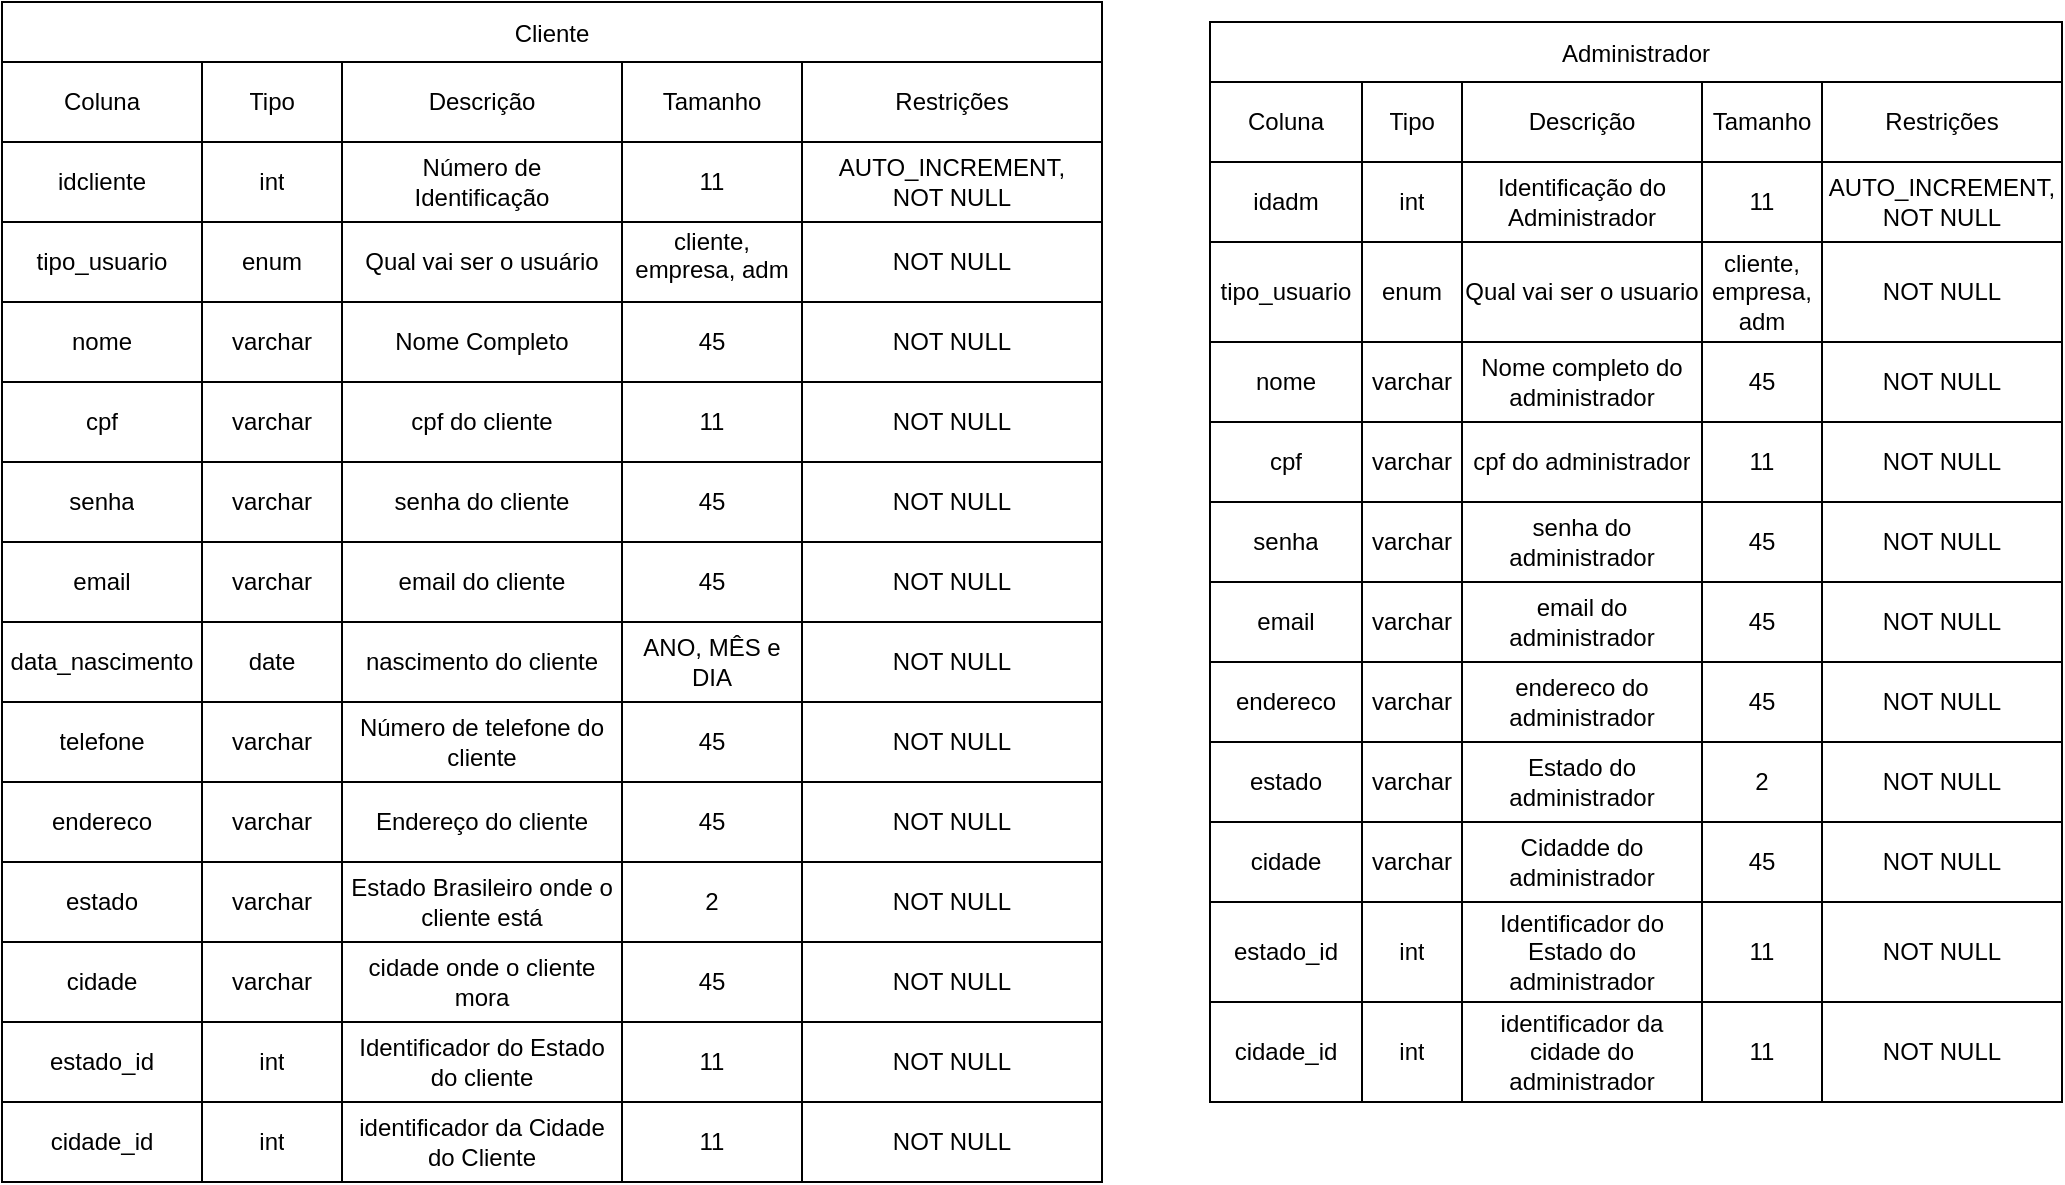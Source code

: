 <mxfile version="24.5.4" type="github">
  <diagram name="Página-1" id="OQtxMgYxqY7NBD9FXqkI">
    <mxGraphModel dx="908" dy="376" grid="1" gridSize="10" guides="1" tooltips="1" connect="1" arrows="1" fold="1" page="1" pageScale="1" pageWidth="827" pageHeight="1169" math="0" shadow="0">
      <root>
        <mxCell id="0" />
        <mxCell id="1" parent="0" />
        <mxCell id="UnLNGMP-zzdG1a276KO2-247" value="Cliente" style="shape=table;startSize=30;container=1;collapsible=0;childLayout=tableLayout;" parent="1" vertex="1">
          <mxGeometry x="220" y="110" width="550" height="590" as="geometry" />
        </mxCell>
        <mxCell id="UnLNGMP-zzdG1a276KO2-248" value="" style="shape=tableRow;horizontal=0;startSize=0;swimlaneHead=0;swimlaneBody=0;strokeColor=inherit;top=0;left=0;bottom=0;right=0;collapsible=0;dropTarget=0;fillColor=none;points=[[0,0.5],[1,0.5]];portConstraint=eastwest;" parent="UnLNGMP-zzdG1a276KO2-247" vertex="1">
          <mxGeometry y="30" width="550" height="40" as="geometry" />
        </mxCell>
        <mxCell id="UnLNGMP-zzdG1a276KO2-249" value="Coluna" style="shape=partialRectangle;html=1;whiteSpace=wrap;connectable=0;strokeColor=inherit;overflow=hidden;fillColor=none;top=0;left=0;bottom=0;right=0;pointerEvents=1;" parent="UnLNGMP-zzdG1a276KO2-248" vertex="1">
          <mxGeometry width="100" height="40" as="geometry">
            <mxRectangle width="100" height="40" as="alternateBounds" />
          </mxGeometry>
        </mxCell>
        <mxCell id="UnLNGMP-zzdG1a276KO2-250" value="Tipo" style="shape=partialRectangle;html=1;whiteSpace=wrap;connectable=0;strokeColor=inherit;overflow=hidden;fillColor=none;top=0;left=0;bottom=0;right=0;pointerEvents=1;" parent="UnLNGMP-zzdG1a276KO2-248" vertex="1">
          <mxGeometry x="100" width="70" height="40" as="geometry">
            <mxRectangle width="70" height="40" as="alternateBounds" />
          </mxGeometry>
        </mxCell>
        <mxCell id="UnLNGMP-zzdG1a276KO2-251" value="Descrição" style="shape=partialRectangle;html=1;whiteSpace=wrap;connectable=0;strokeColor=inherit;overflow=hidden;fillColor=none;top=0;left=0;bottom=0;right=0;pointerEvents=1;" parent="UnLNGMP-zzdG1a276KO2-248" vertex="1">
          <mxGeometry x="170" width="140" height="40" as="geometry">
            <mxRectangle width="140" height="40" as="alternateBounds" />
          </mxGeometry>
        </mxCell>
        <mxCell id="UnLNGMP-zzdG1a276KO2-252" value="Tamanho" style="shape=partialRectangle;html=1;whiteSpace=wrap;connectable=0;strokeColor=inherit;overflow=hidden;fillColor=none;top=0;left=0;bottom=0;right=0;pointerEvents=1;" parent="UnLNGMP-zzdG1a276KO2-248" vertex="1">
          <mxGeometry x="310" width="90" height="40" as="geometry">
            <mxRectangle width="90" height="40" as="alternateBounds" />
          </mxGeometry>
        </mxCell>
        <mxCell id="UnLNGMP-zzdG1a276KO2-253" value="Restrições" style="shape=partialRectangle;html=1;whiteSpace=wrap;connectable=0;strokeColor=inherit;overflow=hidden;fillColor=none;top=0;left=0;bottom=0;right=0;pointerEvents=1;" parent="UnLNGMP-zzdG1a276KO2-248" vertex="1">
          <mxGeometry x="400" width="150" height="40" as="geometry">
            <mxRectangle width="150" height="40" as="alternateBounds" />
          </mxGeometry>
        </mxCell>
        <mxCell id="UnLNGMP-zzdG1a276KO2-254" value="" style="shape=tableRow;horizontal=0;startSize=0;swimlaneHead=0;swimlaneBody=0;strokeColor=inherit;top=0;left=0;bottom=0;right=0;collapsible=0;dropTarget=0;fillColor=none;points=[[0,0.5],[1,0.5]];portConstraint=eastwest;" parent="UnLNGMP-zzdG1a276KO2-247" vertex="1">
          <mxGeometry y="70" width="550" height="40" as="geometry" />
        </mxCell>
        <mxCell id="UnLNGMP-zzdG1a276KO2-255" value="idcliente" style="shape=partialRectangle;html=1;whiteSpace=wrap;connectable=0;strokeColor=inherit;overflow=hidden;fillColor=none;top=0;left=0;bottom=0;right=0;pointerEvents=1;" parent="UnLNGMP-zzdG1a276KO2-254" vertex="1">
          <mxGeometry width="100" height="40" as="geometry">
            <mxRectangle width="100" height="40" as="alternateBounds" />
          </mxGeometry>
        </mxCell>
        <mxCell id="UnLNGMP-zzdG1a276KO2-256" value="int" style="shape=partialRectangle;html=1;whiteSpace=wrap;connectable=0;strokeColor=inherit;overflow=hidden;fillColor=none;top=0;left=0;bottom=0;right=0;pointerEvents=1;" parent="UnLNGMP-zzdG1a276KO2-254" vertex="1">
          <mxGeometry x="100" width="70" height="40" as="geometry">
            <mxRectangle width="70" height="40" as="alternateBounds" />
          </mxGeometry>
        </mxCell>
        <mxCell id="UnLNGMP-zzdG1a276KO2-257" value="Número de &lt;br&gt;Identificação" style="shape=partialRectangle;html=1;whiteSpace=wrap;connectable=0;strokeColor=inherit;overflow=hidden;fillColor=none;top=0;left=0;bottom=0;right=0;pointerEvents=1;" parent="UnLNGMP-zzdG1a276KO2-254" vertex="1">
          <mxGeometry x="170" width="140" height="40" as="geometry">
            <mxRectangle width="140" height="40" as="alternateBounds" />
          </mxGeometry>
        </mxCell>
        <mxCell id="UnLNGMP-zzdG1a276KO2-258" value="11" style="shape=partialRectangle;html=1;whiteSpace=wrap;connectable=0;strokeColor=inherit;overflow=hidden;fillColor=none;top=0;left=0;bottom=0;right=0;pointerEvents=1;" parent="UnLNGMP-zzdG1a276KO2-254" vertex="1">
          <mxGeometry x="310" width="90" height="40" as="geometry">
            <mxRectangle width="90" height="40" as="alternateBounds" />
          </mxGeometry>
        </mxCell>
        <mxCell id="UnLNGMP-zzdG1a276KO2-259" value="AUTO_INCREMENT,&lt;div&gt;NOT NULL&lt;/div&gt;" style="shape=partialRectangle;html=1;whiteSpace=wrap;connectable=0;strokeColor=inherit;overflow=hidden;fillColor=none;top=0;left=0;bottom=0;right=0;pointerEvents=1;" parent="UnLNGMP-zzdG1a276KO2-254" vertex="1">
          <mxGeometry x="400" width="150" height="40" as="geometry">
            <mxRectangle width="150" height="40" as="alternateBounds" />
          </mxGeometry>
        </mxCell>
        <mxCell id="UnLNGMP-zzdG1a276KO2-260" value="" style="shape=tableRow;horizontal=0;startSize=0;swimlaneHead=0;swimlaneBody=0;strokeColor=inherit;top=0;left=0;bottom=0;right=0;collapsible=0;dropTarget=0;fillColor=none;points=[[0,0.5],[1,0.5]];portConstraint=eastwest;" parent="UnLNGMP-zzdG1a276KO2-247" vertex="1">
          <mxGeometry y="110" width="550" height="40" as="geometry" />
        </mxCell>
        <mxCell id="UnLNGMP-zzdG1a276KO2-261" value="tipo_usuario" style="shape=partialRectangle;html=1;whiteSpace=wrap;connectable=0;strokeColor=inherit;overflow=hidden;fillColor=none;top=0;left=0;bottom=0;right=0;pointerEvents=1;" parent="UnLNGMP-zzdG1a276KO2-260" vertex="1">
          <mxGeometry width="100" height="40" as="geometry">
            <mxRectangle width="100" height="40" as="alternateBounds" />
          </mxGeometry>
        </mxCell>
        <mxCell id="UnLNGMP-zzdG1a276KO2-262" value="enum" style="shape=partialRectangle;html=1;whiteSpace=wrap;connectable=0;strokeColor=inherit;overflow=hidden;fillColor=none;top=0;left=0;bottom=0;right=0;pointerEvents=1;" parent="UnLNGMP-zzdG1a276KO2-260" vertex="1">
          <mxGeometry x="100" width="70" height="40" as="geometry">
            <mxRectangle width="70" height="40" as="alternateBounds" />
          </mxGeometry>
        </mxCell>
        <mxCell id="UnLNGMP-zzdG1a276KO2-263" value="Qual vai ser o usuário" style="shape=partialRectangle;html=1;whiteSpace=wrap;connectable=0;strokeColor=inherit;overflow=hidden;fillColor=none;top=0;left=0;bottom=0;right=0;pointerEvents=1;" parent="UnLNGMP-zzdG1a276KO2-260" vertex="1">
          <mxGeometry x="170" width="140" height="40" as="geometry">
            <mxRectangle width="140" height="40" as="alternateBounds" />
          </mxGeometry>
        </mxCell>
        <mxCell id="UnLNGMP-zzdG1a276KO2-264" value="cliente, empresa, adm&lt;div&gt;&lt;br&gt;&lt;/div&gt;" style="shape=partialRectangle;html=1;whiteSpace=wrap;connectable=0;strokeColor=inherit;overflow=hidden;fillColor=none;top=0;left=0;bottom=0;right=0;pointerEvents=1;" parent="UnLNGMP-zzdG1a276KO2-260" vertex="1">
          <mxGeometry x="310" width="90" height="40" as="geometry">
            <mxRectangle width="90" height="40" as="alternateBounds" />
          </mxGeometry>
        </mxCell>
        <mxCell id="UnLNGMP-zzdG1a276KO2-265" value="NOT NULL" style="shape=partialRectangle;html=1;whiteSpace=wrap;connectable=0;strokeColor=inherit;overflow=hidden;fillColor=none;top=0;left=0;bottom=0;right=0;pointerEvents=1;" parent="UnLNGMP-zzdG1a276KO2-260" vertex="1">
          <mxGeometry x="400" width="150" height="40" as="geometry">
            <mxRectangle width="150" height="40" as="alternateBounds" />
          </mxGeometry>
        </mxCell>
        <mxCell id="UnLNGMP-zzdG1a276KO2-266" value="" style="shape=tableRow;horizontal=0;startSize=0;swimlaneHead=0;swimlaneBody=0;strokeColor=inherit;top=0;left=0;bottom=0;right=0;collapsible=0;dropTarget=0;fillColor=none;points=[[0,0.5],[1,0.5]];portConstraint=eastwest;" parent="UnLNGMP-zzdG1a276KO2-247" vertex="1">
          <mxGeometry y="150" width="550" height="40" as="geometry" />
        </mxCell>
        <mxCell id="UnLNGMP-zzdG1a276KO2-267" value="nome" style="shape=partialRectangle;html=1;whiteSpace=wrap;connectable=0;strokeColor=inherit;overflow=hidden;fillColor=none;top=0;left=0;bottom=0;right=0;pointerEvents=1;" parent="UnLNGMP-zzdG1a276KO2-266" vertex="1">
          <mxGeometry width="100" height="40" as="geometry">
            <mxRectangle width="100" height="40" as="alternateBounds" />
          </mxGeometry>
        </mxCell>
        <mxCell id="UnLNGMP-zzdG1a276KO2-268" value="varchar" style="shape=partialRectangle;html=1;whiteSpace=wrap;connectable=0;strokeColor=inherit;overflow=hidden;fillColor=none;top=0;left=0;bottom=0;right=0;pointerEvents=1;" parent="UnLNGMP-zzdG1a276KO2-266" vertex="1">
          <mxGeometry x="100" width="70" height="40" as="geometry">
            <mxRectangle width="70" height="40" as="alternateBounds" />
          </mxGeometry>
        </mxCell>
        <mxCell id="UnLNGMP-zzdG1a276KO2-269" value="Nome Completo" style="shape=partialRectangle;html=1;whiteSpace=wrap;connectable=0;strokeColor=inherit;overflow=hidden;fillColor=none;top=0;left=0;bottom=0;right=0;pointerEvents=1;" parent="UnLNGMP-zzdG1a276KO2-266" vertex="1">
          <mxGeometry x="170" width="140" height="40" as="geometry">
            <mxRectangle width="140" height="40" as="alternateBounds" />
          </mxGeometry>
        </mxCell>
        <mxCell id="UnLNGMP-zzdG1a276KO2-270" value="45" style="shape=partialRectangle;html=1;whiteSpace=wrap;connectable=0;strokeColor=inherit;overflow=hidden;fillColor=none;top=0;left=0;bottom=0;right=0;pointerEvents=1;" parent="UnLNGMP-zzdG1a276KO2-266" vertex="1">
          <mxGeometry x="310" width="90" height="40" as="geometry">
            <mxRectangle width="90" height="40" as="alternateBounds" />
          </mxGeometry>
        </mxCell>
        <mxCell id="UnLNGMP-zzdG1a276KO2-271" value="NOT NULL" style="shape=partialRectangle;html=1;whiteSpace=wrap;connectable=0;strokeColor=inherit;overflow=hidden;fillColor=none;top=0;left=0;bottom=0;right=0;pointerEvents=1;" parent="UnLNGMP-zzdG1a276KO2-266" vertex="1">
          <mxGeometry x="400" width="150" height="40" as="geometry">
            <mxRectangle width="150" height="40" as="alternateBounds" />
          </mxGeometry>
        </mxCell>
        <mxCell id="UnLNGMP-zzdG1a276KO2-272" value="" style="shape=tableRow;horizontal=0;startSize=0;swimlaneHead=0;swimlaneBody=0;strokeColor=inherit;top=0;left=0;bottom=0;right=0;collapsible=0;dropTarget=0;fillColor=none;points=[[0,0.5],[1,0.5]];portConstraint=eastwest;" parent="UnLNGMP-zzdG1a276KO2-247" vertex="1">
          <mxGeometry y="190" width="550" height="40" as="geometry" />
        </mxCell>
        <mxCell id="UnLNGMP-zzdG1a276KO2-273" value="cpf" style="shape=partialRectangle;html=1;whiteSpace=wrap;connectable=0;strokeColor=inherit;overflow=hidden;fillColor=none;top=0;left=0;bottom=0;right=0;pointerEvents=1;" parent="UnLNGMP-zzdG1a276KO2-272" vertex="1">
          <mxGeometry width="100" height="40" as="geometry">
            <mxRectangle width="100" height="40" as="alternateBounds" />
          </mxGeometry>
        </mxCell>
        <mxCell id="UnLNGMP-zzdG1a276KO2-274" value="varchar" style="shape=partialRectangle;html=1;whiteSpace=wrap;connectable=0;strokeColor=inherit;overflow=hidden;fillColor=none;top=0;left=0;bottom=0;right=0;pointerEvents=1;" parent="UnLNGMP-zzdG1a276KO2-272" vertex="1">
          <mxGeometry x="100" width="70" height="40" as="geometry">
            <mxRectangle width="70" height="40" as="alternateBounds" />
          </mxGeometry>
        </mxCell>
        <mxCell id="UnLNGMP-zzdG1a276KO2-275" value="cpf do cliente" style="shape=partialRectangle;html=1;whiteSpace=wrap;connectable=0;strokeColor=inherit;overflow=hidden;fillColor=none;top=0;left=0;bottom=0;right=0;pointerEvents=1;" parent="UnLNGMP-zzdG1a276KO2-272" vertex="1">
          <mxGeometry x="170" width="140" height="40" as="geometry">
            <mxRectangle width="140" height="40" as="alternateBounds" />
          </mxGeometry>
        </mxCell>
        <mxCell id="UnLNGMP-zzdG1a276KO2-276" value="11" style="shape=partialRectangle;html=1;whiteSpace=wrap;connectable=0;strokeColor=inherit;overflow=hidden;fillColor=none;top=0;left=0;bottom=0;right=0;pointerEvents=1;" parent="UnLNGMP-zzdG1a276KO2-272" vertex="1">
          <mxGeometry x="310" width="90" height="40" as="geometry">
            <mxRectangle width="90" height="40" as="alternateBounds" />
          </mxGeometry>
        </mxCell>
        <mxCell id="UnLNGMP-zzdG1a276KO2-277" value="NOT NULL" style="shape=partialRectangle;html=1;whiteSpace=wrap;connectable=0;strokeColor=inherit;overflow=hidden;fillColor=none;top=0;left=0;bottom=0;right=0;pointerEvents=1;" parent="UnLNGMP-zzdG1a276KO2-272" vertex="1">
          <mxGeometry x="400" width="150" height="40" as="geometry">
            <mxRectangle width="150" height="40" as="alternateBounds" />
          </mxGeometry>
        </mxCell>
        <mxCell id="UnLNGMP-zzdG1a276KO2-278" value="" style="shape=tableRow;horizontal=0;startSize=0;swimlaneHead=0;swimlaneBody=0;strokeColor=inherit;top=0;left=0;bottom=0;right=0;collapsible=0;dropTarget=0;fillColor=none;points=[[0,0.5],[1,0.5]];portConstraint=eastwest;" parent="UnLNGMP-zzdG1a276KO2-247" vertex="1">
          <mxGeometry y="230" width="550" height="40" as="geometry" />
        </mxCell>
        <mxCell id="UnLNGMP-zzdG1a276KO2-279" value="senha" style="shape=partialRectangle;html=1;whiteSpace=wrap;connectable=0;strokeColor=inherit;overflow=hidden;fillColor=none;top=0;left=0;bottom=0;right=0;pointerEvents=1;" parent="UnLNGMP-zzdG1a276KO2-278" vertex="1">
          <mxGeometry width="100" height="40" as="geometry">
            <mxRectangle width="100" height="40" as="alternateBounds" />
          </mxGeometry>
        </mxCell>
        <mxCell id="UnLNGMP-zzdG1a276KO2-280" value="varchar" style="shape=partialRectangle;html=1;whiteSpace=wrap;connectable=0;strokeColor=inherit;overflow=hidden;fillColor=none;top=0;left=0;bottom=0;right=0;pointerEvents=1;" parent="UnLNGMP-zzdG1a276KO2-278" vertex="1">
          <mxGeometry x="100" width="70" height="40" as="geometry">
            <mxRectangle width="70" height="40" as="alternateBounds" />
          </mxGeometry>
        </mxCell>
        <mxCell id="UnLNGMP-zzdG1a276KO2-281" value="senha do cliente" style="shape=partialRectangle;html=1;whiteSpace=wrap;connectable=0;strokeColor=inherit;overflow=hidden;fillColor=none;top=0;left=0;bottom=0;right=0;pointerEvents=1;" parent="UnLNGMP-zzdG1a276KO2-278" vertex="1">
          <mxGeometry x="170" width="140" height="40" as="geometry">
            <mxRectangle width="140" height="40" as="alternateBounds" />
          </mxGeometry>
        </mxCell>
        <mxCell id="UnLNGMP-zzdG1a276KO2-282" value="45" style="shape=partialRectangle;html=1;whiteSpace=wrap;connectable=0;strokeColor=inherit;overflow=hidden;fillColor=none;top=0;left=0;bottom=0;right=0;pointerEvents=1;" parent="UnLNGMP-zzdG1a276KO2-278" vertex="1">
          <mxGeometry x="310" width="90" height="40" as="geometry">
            <mxRectangle width="90" height="40" as="alternateBounds" />
          </mxGeometry>
        </mxCell>
        <mxCell id="UnLNGMP-zzdG1a276KO2-283" value="NOT NULL" style="shape=partialRectangle;html=1;whiteSpace=wrap;connectable=0;strokeColor=inherit;overflow=hidden;fillColor=none;top=0;left=0;bottom=0;right=0;pointerEvents=1;" parent="UnLNGMP-zzdG1a276KO2-278" vertex="1">
          <mxGeometry x="400" width="150" height="40" as="geometry">
            <mxRectangle width="150" height="40" as="alternateBounds" />
          </mxGeometry>
        </mxCell>
        <mxCell id="UnLNGMP-zzdG1a276KO2-284" value="" style="shape=tableRow;horizontal=0;startSize=0;swimlaneHead=0;swimlaneBody=0;strokeColor=inherit;top=0;left=0;bottom=0;right=0;collapsible=0;dropTarget=0;fillColor=none;points=[[0,0.5],[1,0.5]];portConstraint=eastwest;" parent="UnLNGMP-zzdG1a276KO2-247" vertex="1">
          <mxGeometry y="270" width="550" height="40" as="geometry" />
        </mxCell>
        <mxCell id="UnLNGMP-zzdG1a276KO2-285" value="email" style="shape=partialRectangle;html=1;whiteSpace=wrap;connectable=0;strokeColor=inherit;overflow=hidden;fillColor=none;top=0;left=0;bottom=0;right=0;pointerEvents=1;" parent="UnLNGMP-zzdG1a276KO2-284" vertex="1">
          <mxGeometry width="100" height="40" as="geometry">
            <mxRectangle width="100" height="40" as="alternateBounds" />
          </mxGeometry>
        </mxCell>
        <mxCell id="UnLNGMP-zzdG1a276KO2-286" value="varchar" style="shape=partialRectangle;html=1;whiteSpace=wrap;connectable=0;strokeColor=inherit;overflow=hidden;fillColor=none;top=0;left=0;bottom=0;right=0;pointerEvents=1;" parent="UnLNGMP-zzdG1a276KO2-284" vertex="1">
          <mxGeometry x="100" width="70" height="40" as="geometry">
            <mxRectangle width="70" height="40" as="alternateBounds" />
          </mxGeometry>
        </mxCell>
        <mxCell id="UnLNGMP-zzdG1a276KO2-287" value="email do cliente" style="shape=partialRectangle;html=1;whiteSpace=wrap;connectable=0;strokeColor=inherit;overflow=hidden;fillColor=none;top=0;left=0;bottom=0;right=0;pointerEvents=1;" parent="UnLNGMP-zzdG1a276KO2-284" vertex="1">
          <mxGeometry x="170" width="140" height="40" as="geometry">
            <mxRectangle width="140" height="40" as="alternateBounds" />
          </mxGeometry>
        </mxCell>
        <mxCell id="UnLNGMP-zzdG1a276KO2-288" value="45" style="shape=partialRectangle;html=1;whiteSpace=wrap;connectable=0;strokeColor=inherit;overflow=hidden;fillColor=none;top=0;left=0;bottom=0;right=0;pointerEvents=1;" parent="UnLNGMP-zzdG1a276KO2-284" vertex="1">
          <mxGeometry x="310" width="90" height="40" as="geometry">
            <mxRectangle width="90" height="40" as="alternateBounds" />
          </mxGeometry>
        </mxCell>
        <mxCell id="UnLNGMP-zzdG1a276KO2-289" value="NOT NULL" style="shape=partialRectangle;html=1;whiteSpace=wrap;connectable=0;strokeColor=inherit;overflow=hidden;fillColor=none;top=0;left=0;bottom=0;right=0;pointerEvents=1;" parent="UnLNGMP-zzdG1a276KO2-284" vertex="1">
          <mxGeometry x="400" width="150" height="40" as="geometry">
            <mxRectangle width="150" height="40" as="alternateBounds" />
          </mxGeometry>
        </mxCell>
        <mxCell id="UnLNGMP-zzdG1a276KO2-290" value="" style="shape=tableRow;horizontal=0;startSize=0;swimlaneHead=0;swimlaneBody=0;strokeColor=inherit;top=0;left=0;bottom=0;right=0;collapsible=0;dropTarget=0;fillColor=none;points=[[0,0.5],[1,0.5]];portConstraint=eastwest;" parent="UnLNGMP-zzdG1a276KO2-247" vertex="1">
          <mxGeometry y="310" width="550" height="40" as="geometry" />
        </mxCell>
        <mxCell id="UnLNGMP-zzdG1a276KO2-291" value="data_nascimento" style="shape=partialRectangle;html=1;whiteSpace=wrap;connectable=0;strokeColor=inherit;overflow=hidden;fillColor=none;top=0;left=0;bottom=0;right=0;pointerEvents=1;" parent="UnLNGMP-zzdG1a276KO2-290" vertex="1">
          <mxGeometry width="100" height="40" as="geometry">
            <mxRectangle width="100" height="40" as="alternateBounds" />
          </mxGeometry>
        </mxCell>
        <mxCell id="UnLNGMP-zzdG1a276KO2-292" value="date" style="shape=partialRectangle;html=1;whiteSpace=wrap;connectable=0;strokeColor=inherit;overflow=hidden;fillColor=none;top=0;left=0;bottom=0;right=0;pointerEvents=1;" parent="UnLNGMP-zzdG1a276KO2-290" vertex="1">
          <mxGeometry x="100" width="70" height="40" as="geometry">
            <mxRectangle width="70" height="40" as="alternateBounds" />
          </mxGeometry>
        </mxCell>
        <mxCell id="UnLNGMP-zzdG1a276KO2-293" value="nascimento do cliente" style="shape=partialRectangle;html=1;whiteSpace=wrap;connectable=0;strokeColor=inherit;overflow=hidden;fillColor=none;top=0;left=0;bottom=0;right=0;pointerEvents=1;" parent="UnLNGMP-zzdG1a276KO2-290" vertex="1">
          <mxGeometry x="170" width="140" height="40" as="geometry">
            <mxRectangle width="140" height="40" as="alternateBounds" />
          </mxGeometry>
        </mxCell>
        <mxCell id="UnLNGMP-zzdG1a276KO2-294" value="ANO, MÊS e DIA" style="shape=partialRectangle;html=1;whiteSpace=wrap;connectable=0;strokeColor=inherit;overflow=hidden;fillColor=none;top=0;left=0;bottom=0;right=0;pointerEvents=1;" parent="UnLNGMP-zzdG1a276KO2-290" vertex="1">
          <mxGeometry x="310" width="90" height="40" as="geometry">
            <mxRectangle width="90" height="40" as="alternateBounds" />
          </mxGeometry>
        </mxCell>
        <mxCell id="UnLNGMP-zzdG1a276KO2-295" value="NOT NULL" style="shape=partialRectangle;html=1;whiteSpace=wrap;connectable=0;strokeColor=inherit;overflow=hidden;fillColor=none;top=0;left=0;bottom=0;right=0;pointerEvents=1;" parent="UnLNGMP-zzdG1a276KO2-290" vertex="1">
          <mxGeometry x="400" width="150" height="40" as="geometry">
            <mxRectangle width="150" height="40" as="alternateBounds" />
          </mxGeometry>
        </mxCell>
        <mxCell id="UnLNGMP-zzdG1a276KO2-296" value="" style="shape=tableRow;horizontal=0;startSize=0;swimlaneHead=0;swimlaneBody=0;strokeColor=inherit;top=0;left=0;bottom=0;right=0;collapsible=0;dropTarget=0;fillColor=none;points=[[0,0.5],[1,0.5]];portConstraint=eastwest;" parent="UnLNGMP-zzdG1a276KO2-247" vertex="1">
          <mxGeometry y="350" width="550" height="40" as="geometry" />
        </mxCell>
        <mxCell id="UnLNGMP-zzdG1a276KO2-297" value="telefone" style="shape=partialRectangle;html=1;whiteSpace=wrap;connectable=0;strokeColor=inherit;overflow=hidden;fillColor=none;top=0;left=0;bottom=0;right=0;pointerEvents=1;" parent="UnLNGMP-zzdG1a276KO2-296" vertex="1">
          <mxGeometry width="100" height="40" as="geometry">
            <mxRectangle width="100" height="40" as="alternateBounds" />
          </mxGeometry>
        </mxCell>
        <mxCell id="UnLNGMP-zzdG1a276KO2-298" value="varchar" style="shape=partialRectangle;html=1;whiteSpace=wrap;connectable=0;strokeColor=inherit;overflow=hidden;fillColor=none;top=0;left=0;bottom=0;right=0;pointerEvents=1;" parent="UnLNGMP-zzdG1a276KO2-296" vertex="1">
          <mxGeometry x="100" width="70" height="40" as="geometry">
            <mxRectangle width="70" height="40" as="alternateBounds" />
          </mxGeometry>
        </mxCell>
        <mxCell id="UnLNGMP-zzdG1a276KO2-299" value="Número de telefone do cliente" style="shape=partialRectangle;html=1;whiteSpace=wrap;connectable=0;strokeColor=inherit;overflow=hidden;fillColor=none;top=0;left=0;bottom=0;right=0;pointerEvents=1;" parent="UnLNGMP-zzdG1a276KO2-296" vertex="1">
          <mxGeometry x="170" width="140" height="40" as="geometry">
            <mxRectangle width="140" height="40" as="alternateBounds" />
          </mxGeometry>
        </mxCell>
        <mxCell id="UnLNGMP-zzdG1a276KO2-300" value="45" style="shape=partialRectangle;html=1;whiteSpace=wrap;connectable=0;strokeColor=inherit;overflow=hidden;fillColor=none;top=0;left=0;bottom=0;right=0;pointerEvents=1;" parent="UnLNGMP-zzdG1a276KO2-296" vertex="1">
          <mxGeometry x="310" width="90" height="40" as="geometry">
            <mxRectangle width="90" height="40" as="alternateBounds" />
          </mxGeometry>
        </mxCell>
        <mxCell id="UnLNGMP-zzdG1a276KO2-301" value="NOT NULL" style="shape=partialRectangle;html=1;whiteSpace=wrap;connectable=0;strokeColor=inherit;overflow=hidden;fillColor=none;top=0;left=0;bottom=0;right=0;pointerEvents=1;" parent="UnLNGMP-zzdG1a276KO2-296" vertex="1">
          <mxGeometry x="400" width="150" height="40" as="geometry">
            <mxRectangle width="150" height="40" as="alternateBounds" />
          </mxGeometry>
        </mxCell>
        <mxCell id="UnLNGMP-zzdG1a276KO2-302" value="" style="shape=tableRow;horizontal=0;startSize=0;swimlaneHead=0;swimlaneBody=0;strokeColor=inherit;top=0;left=0;bottom=0;right=0;collapsible=0;dropTarget=0;fillColor=none;points=[[0,0.5],[1,0.5]];portConstraint=eastwest;" parent="UnLNGMP-zzdG1a276KO2-247" vertex="1">
          <mxGeometry y="390" width="550" height="40" as="geometry" />
        </mxCell>
        <mxCell id="UnLNGMP-zzdG1a276KO2-303" value="endereco" style="shape=partialRectangle;html=1;whiteSpace=wrap;connectable=0;strokeColor=inherit;overflow=hidden;fillColor=none;top=0;left=0;bottom=0;right=0;pointerEvents=1;" parent="UnLNGMP-zzdG1a276KO2-302" vertex="1">
          <mxGeometry width="100" height="40" as="geometry">
            <mxRectangle width="100" height="40" as="alternateBounds" />
          </mxGeometry>
        </mxCell>
        <mxCell id="UnLNGMP-zzdG1a276KO2-304" value="varchar" style="shape=partialRectangle;html=1;whiteSpace=wrap;connectable=0;strokeColor=inherit;overflow=hidden;fillColor=none;top=0;left=0;bottom=0;right=0;pointerEvents=1;" parent="UnLNGMP-zzdG1a276KO2-302" vertex="1">
          <mxGeometry x="100" width="70" height="40" as="geometry">
            <mxRectangle width="70" height="40" as="alternateBounds" />
          </mxGeometry>
        </mxCell>
        <mxCell id="UnLNGMP-zzdG1a276KO2-305" value="Endereço do cliente" style="shape=partialRectangle;html=1;whiteSpace=wrap;connectable=0;strokeColor=inherit;overflow=hidden;fillColor=none;top=0;left=0;bottom=0;right=0;pointerEvents=1;" parent="UnLNGMP-zzdG1a276KO2-302" vertex="1">
          <mxGeometry x="170" width="140" height="40" as="geometry">
            <mxRectangle width="140" height="40" as="alternateBounds" />
          </mxGeometry>
        </mxCell>
        <mxCell id="UnLNGMP-zzdG1a276KO2-306" value="45" style="shape=partialRectangle;html=1;whiteSpace=wrap;connectable=0;strokeColor=inherit;overflow=hidden;fillColor=none;top=0;left=0;bottom=0;right=0;pointerEvents=1;" parent="UnLNGMP-zzdG1a276KO2-302" vertex="1">
          <mxGeometry x="310" width="90" height="40" as="geometry">
            <mxRectangle width="90" height="40" as="alternateBounds" />
          </mxGeometry>
        </mxCell>
        <mxCell id="UnLNGMP-zzdG1a276KO2-307" value="NOT NULL" style="shape=partialRectangle;html=1;whiteSpace=wrap;connectable=0;strokeColor=inherit;overflow=hidden;fillColor=none;top=0;left=0;bottom=0;right=0;pointerEvents=1;" parent="UnLNGMP-zzdG1a276KO2-302" vertex="1">
          <mxGeometry x="400" width="150" height="40" as="geometry">
            <mxRectangle width="150" height="40" as="alternateBounds" />
          </mxGeometry>
        </mxCell>
        <mxCell id="UnLNGMP-zzdG1a276KO2-308" value="" style="shape=tableRow;horizontal=0;startSize=0;swimlaneHead=0;swimlaneBody=0;strokeColor=inherit;top=0;left=0;bottom=0;right=0;collapsible=0;dropTarget=0;fillColor=none;points=[[0,0.5],[1,0.5]];portConstraint=eastwest;" parent="UnLNGMP-zzdG1a276KO2-247" vertex="1">
          <mxGeometry y="430" width="550" height="40" as="geometry" />
        </mxCell>
        <mxCell id="UnLNGMP-zzdG1a276KO2-309" value="estado" style="shape=partialRectangle;html=1;whiteSpace=wrap;connectable=0;strokeColor=inherit;overflow=hidden;fillColor=none;top=0;left=0;bottom=0;right=0;pointerEvents=1;" parent="UnLNGMP-zzdG1a276KO2-308" vertex="1">
          <mxGeometry width="100" height="40" as="geometry">
            <mxRectangle width="100" height="40" as="alternateBounds" />
          </mxGeometry>
        </mxCell>
        <mxCell id="UnLNGMP-zzdG1a276KO2-310" value="varchar" style="shape=partialRectangle;html=1;whiteSpace=wrap;connectable=0;strokeColor=inherit;overflow=hidden;fillColor=none;top=0;left=0;bottom=0;right=0;pointerEvents=1;" parent="UnLNGMP-zzdG1a276KO2-308" vertex="1">
          <mxGeometry x="100" width="70" height="40" as="geometry">
            <mxRectangle width="70" height="40" as="alternateBounds" />
          </mxGeometry>
        </mxCell>
        <mxCell id="UnLNGMP-zzdG1a276KO2-311" value="Estado Brasileiro onde o cliente está" style="shape=partialRectangle;html=1;whiteSpace=wrap;connectable=0;strokeColor=inherit;overflow=hidden;fillColor=none;top=0;left=0;bottom=0;right=0;pointerEvents=1;" parent="UnLNGMP-zzdG1a276KO2-308" vertex="1">
          <mxGeometry x="170" width="140" height="40" as="geometry">
            <mxRectangle width="140" height="40" as="alternateBounds" />
          </mxGeometry>
        </mxCell>
        <mxCell id="UnLNGMP-zzdG1a276KO2-312" value="2" style="shape=partialRectangle;html=1;whiteSpace=wrap;connectable=0;strokeColor=inherit;overflow=hidden;fillColor=none;top=0;left=0;bottom=0;right=0;pointerEvents=1;" parent="UnLNGMP-zzdG1a276KO2-308" vertex="1">
          <mxGeometry x="310" width="90" height="40" as="geometry">
            <mxRectangle width="90" height="40" as="alternateBounds" />
          </mxGeometry>
        </mxCell>
        <mxCell id="UnLNGMP-zzdG1a276KO2-313" value="NOT NULL" style="shape=partialRectangle;html=1;whiteSpace=wrap;connectable=0;strokeColor=inherit;overflow=hidden;fillColor=none;top=0;left=0;bottom=0;right=0;pointerEvents=1;" parent="UnLNGMP-zzdG1a276KO2-308" vertex="1">
          <mxGeometry x="400" width="150" height="40" as="geometry">
            <mxRectangle width="150" height="40" as="alternateBounds" />
          </mxGeometry>
        </mxCell>
        <mxCell id="UnLNGMP-zzdG1a276KO2-314" value="" style="shape=tableRow;horizontal=0;startSize=0;swimlaneHead=0;swimlaneBody=0;strokeColor=inherit;top=0;left=0;bottom=0;right=0;collapsible=0;dropTarget=0;fillColor=none;points=[[0,0.5],[1,0.5]];portConstraint=eastwest;" parent="UnLNGMP-zzdG1a276KO2-247" vertex="1">
          <mxGeometry y="470" width="550" height="40" as="geometry" />
        </mxCell>
        <mxCell id="UnLNGMP-zzdG1a276KO2-315" value="cidade" style="shape=partialRectangle;html=1;whiteSpace=wrap;connectable=0;strokeColor=inherit;overflow=hidden;fillColor=none;top=0;left=0;bottom=0;right=0;pointerEvents=1;" parent="UnLNGMP-zzdG1a276KO2-314" vertex="1">
          <mxGeometry width="100" height="40" as="geometry">
            <mxRectangle width="100" height="40" as="alternateBounds" />
          </mxGeometry>
        </mxCell>
        <mxCell id="UnLNGMP-zzdG1a276KO2-316" value="varchar" style="shape=partialRectangle;html=1;whiteSpace=wrap;connectable=0;strokeColor=inherit;overflow=hidden;fillColor=none;top=0;left=0;bottom=0;right=0;pointerEvents=1;" parent="UnLNGMP-zzdG1a276KO2-314" vertex="1">
          <mxGeometry x="100" width="70" height="40" as="geometry">
            <mxRectangle width="70" height="40" as="alternateBounds" />
          </mxGeometry>
        </mxCell>
        <mxCell id="UnLNGMP-zzdG1a276KO2-317" value="cidade onde o cliente mora" style="shape=partialRectangle;html=1;whiteSpace=wrap;connectable=0;strokeColor=inherit;overflow=hidden;fillColor=none;top=0;left=0;bottom=0;right=0;pointerEvents=1;" parent="UnLNGMP-zzdG1a276KO2-314" vertex="1">
          <mxGeometry x="170" width="140" height="40" as="geometry">
            <mxRectangle width="140" height="40" as="alternateBounds" />
          </mxGeometry>
        </mxCell>
        <mxCell id="UnLNGMP-zzdG1a276KO2-318" value="45" style="shape=partialRectangle;html=1;whiteSpace=wrap;connectable=0;strokeColor=inherit;overflow=hidden;fillColor=none;top=0;left=0;bottom=0;right=0;pointerEvents=1;" parent="UnLNGMP-zzdG1a276KO2-314" vertex="1">
          <mxGeometry x="310" width="90" height="40" as="geometry">
            <mxRectangle width="90" height="40" as="alternateBounds" />
          </mxGeometry>
        </mxCell>
        <mxCell id="UnLNGMP-zzdG1a276KO2-319" value="NOT NULL" style="shape=partialRectangle;html=1;whiteSpace=wrap;connectable=0;strokeColor=inherit;overflow=hidden;fillColor=none;top=0;left=0;bottom=0;right=0;pointerEvents=1;" parent="UnLNGMP-zzdG1a276KO2-314" vertex="1">
          <mxGeometry x="400" width="150" height="40" as="geometry">
            <mxRectangle width="150" height="40" as="alternateBounds" />
          </mxGeometry>
        </mxCell>
        <mxCell id="UnLNGMP-zzdG1a276KO2-320" value="" style="shape=tableRow;horizontal=0;startSize=0;swimlaneHead=0;swimlaneBody=0;strokeColor=inherit;top=0;left=0;bottom=0;right=0;collapsible=0;dropTarget=0;fillColor=none;points=[[0,0.5],[1,0.5]];portConstraint=eastwest;" parent="UnLNGMP-zzdG1a276KO2-247" vertex="1">
          <mxGeometry y="510" width="550" height="40" as="geometry" />
        </mxCell>
        <mxCell id="UnLNGMP-zzdG1a276KO2-321" value="estado_id" style="shape=partialRectangle;html=1;whiteSpace=wrap;connectable=0;strokeColor=inherit;overflow=hidden;fillColor=none;top=0;left=0;bottom=0;right=0;pointerEvents=1;" parent="UnLNGMP-zzdG1a276KO2-320" vertex="1">
          <mxGeometry width="100" height="40" as="geometry">
            <mxRectangle width="100" height="40" as="alternateBounds" />
          </mxGeometry>
        </mxCell>
        <mxCell id="UnLNGMP-zzdG1a276KO2-322" value="int" style="shape=partialRectangle;html=1;whiteSpace=wrap;connectable=0;strokeColor=inherit;overflow=hidden;fillColor=none;top=0;left=0;bottom=0;right=0;pointerEvents=1;" parent="UnLNGMP-zzdG1a276KO2-320" vertex="1">
          <mxGeometry x="100" width="70" height="40" as="geometry">
            <mxRectangle width="70" height="40" as="alternateBounds" />
          </mxGeometry>
        </mxCell>
        <mxCell id="UnLNGMP-zzdG1a276KO2-323" value="Identificador do Estado do cliente" style="shape=partialRectangle;html=1;whiteSpace=wrap;connectable=0;strokeColor=inherit;overflow=hidden;fillColor=none;top=0;left=0;bottom=0;right=0;pointerEvents=1;" parent="UnLNGMP-zzdG1a276KO2-320" vertex="1">
          <mxGeometry x="170" width="140" height="40" as="geometry">
            <mxRectangle width="140" height="40" as="alternateBounds" />
          </mxGeometry>
        </mxCell>
        <mxCell id="UnLNGMP-zzdG1a276KO2-324" value="11" style="shape=partialRectangle;html=1;whiteSpace=wrap;connectable=0;strokeColor=inherit;overflow=hidden;fillColor=none;top=0;left=0;bottom=0;right=0;pointerEvents=1;" parent="UnLNGMP-zzdG1a276KO2-320" vertex="1">
          <mxGeometry x="310" width="90" height="40" as="geometry">
            <mxRectangle width="90" height="40" as="alternateBounds" />
          </mxGeometry>
        </mxCell>
        <mxCell id="UnLNGMP-zzdG1a276KO2-325" value="NOT NULL" style="shape=partialRectangle;html=1;whiteSpace=wrap;connectable=0;strokeColor=inherit;overflow=hidden;fillColor=none;top=0;left=0;bottom=0;right=0;pointerEvents=1;" parent="UnLNGMP-zzdG1a276KO2-320" vertex="1">
          <mxGeometry x="400" width="150" height="40" as="geometry">
            <mxRectangle width="150" height="40" as="alternateBounds" />
          </mxGeometry>
        </mxCell>
        <mxCell id="UnLNGMP-zzdG1a276KO2-326" value="" style="shape=tableRow;horizontal=0;startSize=0;swimlaneHead=0;swimlaneBody=0;strokeColor=inherit;top=0;left=0;bottom=0;right=0;collapsible=0;dropTarget=0;fillColor=none;points=[[0,0.5],[1,0.5]];portConstraint=eastwest;" parent="UnLNGMP-zzdG1a276KO2-247" vertex="1">
          <mxGeometry y="550" width="550" height="40" as="geometry" />
        </mxCell>
        <mxCell id="UnLNGMP-zzdG1a276KO2-327" value="cidade_id" style="shape=partialRectangle;html=1;whiteSpace=wrap;connectable=0;strokeColor=inherit;overflow=hidden;fillColor=none;top=0;left=0;bottom=0;right=0;pointerEvents=1;" parent="UnLNGMP-zzdG1a276KO2-326" vertex="1">
          <mxGeometry width="100" height="40" as="geometry">
            <mxRectangle width="100" height="40" as="alternateBounds" />
          </mxGeometry>
        </mxCell>
        <mxCell id="UnLNGMP-zzdG1a276KO2-328" value="int" style="shape=partialRectangle;html=1;whiteSpace=wrap;connectable=0;strokeColor=inherit;overflow=hidden;fillColor=none;top=0;left=0;bottom=0;right=0;pointerEvents=1;" parent="UnLNGMP-zzdG1a276KO2-326" vertex="1">
          <mxGeometry x="100" width="70" height="40" as="geometry">
            <mxRectangle width="70" height="40" as="alternateBounds" />
          </mxGeometry>
        </mxCell>
        <mxCell id="UnLNGMP-zzdG1a276KO2-329" value="identificador da Cidade do Cliente" style="shape=partialRectangle;html=1;whiteSpace=wrap;connectable=0;strokeColor=inherit;overflow=hidden;fillColor=none;top=0;left=0;bottom=0;right=0;pointerEvents=1;" parent="UnLNGMP-zzdG1a276KO2-326" vertex="1">
          <mxGeometry x="170" width="140" height="40" as="geometry">
            <mxRectangle width="140" height="40" as="alternateBounds" />
          </mxGeometry>
        </mxCell>
        <mxCell id="UnLNGMP-zzdG1a276KO2-330" value="11" style="shape=partialRectangle;html=1;whiteSpace=wrap;connectable=0;strokeColor=inherit;overflow=hidden;fillColor=none;top=0;left=0;bottom=0;right=0;pointerEvents=1;" parent="UnLNGMP-zzdG1a276KO2-326" vertex="1">
          <mxGeometry x="310" width="90" height="40" as="geometry">
            <mxRectangle width="90" height="40" as="alternateBounds" />
          </mxGeometry>
        </mxCell>
        <mxCell id="UnLNGMP-zzdG1a276KO2-331" value="NOT NULL" style="shape=partialRectangle;html=1;whiteSpace=wrap;connectable=0;strokeColor=inherit;overflow=hidden;fillColor=none;top=0;left=0;bottom=0;right=0;pointerEvents=1;" parent="UnLNGMP-zzdG1a276KO2-326" vertex="1">
          <mxGeometry x="400" width="150" height="40" as="geometry">
            <mxRectangle width="150" height="40" as="alternateBounds" />
          </mxGeometry>
        </mxCell>
        <mxCell id="853CY6gAr1EeZ3xOrQiJ-74" value="Administrador" style="shape=table;startSize=30;container=1;collapsible=0;childLayout=tableLayout;" vertex="1" parent="1">
          <mxGeometry x="824" y="120" width="426" height="540.0" as="geometry" />
        </mxCell>
        <mxCell id="853CY6gAr1EeZ3xOrQiJ-75" value="" style="shape=tableRow;horizontal=0;startSize=0;swimlaneHead=0;swimlaneBody=0;strokeColor=inherit;top=0;left=0;bottom=0;right=0;collapsible=0;dropTarget=0;fillColor=none;points=[[0,0.5],[1,0.5]];portConstraint=eastwest;" vertex="1" parent="853CY6gAr1EeZ3xOrQiJ-74">
          <mxGeometry y="30" width="426" height="40" as="geometry" />
        </mxCell>
        <mxCell id="853CY6gAr1EeZ3xOrQiJ-76" value="Coluna" style="shape=partialRectangle;html=1;whiteSpace=wrap;connectable=0;strokeColor=inherit;overflow=hidden;fillColor=none;top=0;left=0;bottom=0;right=0;pointerEvents=1;" vertex="1" parent="853CY6gAr1EeZ3xOrQiJ-75">
          <mxGeometry width="76" height="40" as="geometry">
            <mxRectangle width="76" height="40" as="alternateBounds" />
          </mxGeometry>
        </mxCell>
        <mxCell id="853CY6gAr1EeZ3xOrQiJ-77" value="Tipo" style="shape=partialRectangle;html=1;whiteSpace=wrap;connectable=0;strokeColor=inherit;overflow=hidden;fillColor=none;top=0;left=0;bottom=0;right=0;pointerEvents=1;" vertex="1" parent="853CY6gAr1EeZ3xOrQiJ-75">
          <mxGeometry x="76" width="50" height="40" as="geometry">
            <mxRectangle width="50" height="40" as="alternateBounds" />
          </mxGeometry>
        </mxCell>
        <mxCell id="853CY6gAr1EeZ3xOrQiJ-78" value="Descrição" style="shape=partialRectangle;html=1;whiteSpace=wrap;connectable=0;strokeColor=inherit;overflow=hidden;fillColor=none;top=0;left=0;bottom=0;right=0;pointerEvents=1;" vertex="1" parent="853CY6gAr1EeZ3xOrQiJ-75">
          <mxGeometry x="126" width="120" height="40" as="geometry">
            <mxRectangle width="120" height="40" as="alternateBounds" />
          </mxGeometry>
        </mxCell>
        <mxCell id="853CY6gAr1EeZ3xOrQiJ-79" value="Tamanho" style="shape=partialRectangle;html=1;whiteSpace=wrap;connectable=0;strokeColor=inherit;overflow=hidden;fillColor=none;top=0;left=0;bottom=0;right=0;pointerEvents=1;" vertex="1" parent="853CY6gAr1EeZ3xOrQiJ-75">
          <mxGeometry x="246" width="60" height="40" as="geometry">
            <mxRectangle width="60" height="40" as="alternateBounds" />
          </mxGeometry>
        </mxCell>
        <mxCell id="853CY6gAr1EeZ3xOrQiJ-80" value="Restrições" style="shape=partialRectangle;html=1;whiteSpace=wrap;connectable=0;strokeColor=inherit;overflow=hidden;fillColor=none;top=0;left=0;bottom=0;right=0;pointerEvents=1;" vertex="1" parent="853CY6gAr1EeZ3xOrQiJ-75">
          <mxGeometry x="306" width="120" height="40" as="geometry">
            <mxRectangle width="120" height="40" as="alternateBounds" />
          </mxGeometry>
        </mxCell>
        <mxCell id="853CY6gAr1EeZ3xOrQiJ-81" value="" style="shape=tableRow;horizontal=0;startSize=0;swimlaneHead=0;swimlaneBody=0;strokeColor=inherit;top=0;left=0;bottom=0;right=0;collapsible=0;dropTarget=0;fillColor=none;points=[[0,0.5],[1,0.5]];portConstraint=eastwest;" vertex="1" parent="853CY6gAr1EeZ3xOrQiJ-74">
          <mxGeometry y="70" width="426" height="40" as="geometry" />
        </mxCell>
        <mxCell id="853CY6gAr1EeZ3xOrQiJ-82" value="idadm" style="shape=partialRectangle;html=1;whiteSpace=wrap;connectable=0;strokeColor=inherit;overflow=hidden;fillColor=none;top=0;left=0;bottom=0;right=0;pointerEvents=1;" vertex="1" parent="853CY6gAr1EeZ3xOrQiJ-81">
          <mxGeometry width="76" height="40" as="geometry">
            <mxRectangle width="76" height="40" as="alternateBounds" />
          </mxGeometry>
        </mxCell>
        <mxCell id="853CY6gAr1EeZ3xOrQiJ-83" value="int" style="shape=partialRectangle;html=1;whiteSpace=wrap;connectable=0;strokeColor=inherit;overflow=hidden;fillColor=none;top=0;left=0;bottom=0;right=0;pointerEvents=1;" vertex="1" parent="853CY6gAr1EeZ3xOrQiJ-81">
          <mxGeometry x="76" width="50" height="40" as="geometry">
            <mxRectangle width="50" height="40" as="alternateBounds" />
          </mxGeometry>
        </mxCell>
        <mxCell id="853CY6gAr1EeZ3xOrQiJ-84" value="Identificação do Administrador" style="shape=partialRectangle;html=1;whiteSpace=wrap;connectable=0;strokeColor=inherit;overflow=hidden;fillColor=none;top=0;left=0;bottom=0;right=0;pointerEvents=1;" vertex="1" parent="853CY6gAr1EeZ3xOrQiJ-81">
          <mxGeometry x="126" width="120" height="40" as="geometry">
            <mxRectangle width="120" height="40" as="alternateBounds" />
          </mxGeometry>
        </mxCell>
        <mxCell id="853CY6gAr1EeZ3xOrQiJ-85" value="11" style="shape=partialRectangle;html=1;whiteSpace=wrap;connectable=0;strokeColor=inherit;overflow=hidden;fillColor=none;top=0;left=0;bottom=0;right=0;pointerEvents=1;" vertex="1" parent="853CY6gAr1EeZ3xOrQiJ-81">
          <mxGeometry x="246" width="60" height="40" as="geometry">
            <mxRectangle width="60" height="40" as="alternateBounds" />
          </mxGeometry>
        </mxCell>
        <mxCell id="853CY6gAr1EeZ3xOrQiJ-86" value="AUTO_INCREMENT,&lt;br&gt;NOT NULL" style="shape=partialRectangle;html=1;whiteSpace=wrap;connectable=0;strokeColor=inherit;overflow=hidden;fillColor=none;top=0;left=0;bottom=0;right=0;pointerEvents=1;" vertex="1" parent="853CY6gAr1EeZ3xOrQiJ-81">
          <mxGeometry x="306" width="120" height="40" as="geometry">
            <mxRectangle width="120" height="40" as="alternateBounds" />
          </mxGeometry>
        </mxCell>
        <mxCell id="853CY6gAr1EeZ3xOrQiJ-87" value="" style="shape=tableRow;horizontal=0;startSize=0;swimlaneHead=0;swimlaneBody=0;strokeColor=inherit;top=0;left=0;bottom=0;right=0;collapsible=0;dropTarget=0;fillColor=none;points=[[0,0.5],[1,0.5]];portConstraint=eastwest;" vertex="1" parent="853CY6gAr1EeZ3xOrQiJ-74">
          <mxGeometry y="110" width="426" height="50" as="geometry" />
        </mxCell>
        <mxCell id="853CY6gAr1EeZ3xOrQiJ-88" value="tipo_usuario" style="shape=partialRectangle;html=1;whiteSpace=wrap;connectable=0;strokeColor=inherit;overflow=hidden;fillColor=none;top=0;left=0;bottom=0;right=0;pointerEvents=1;" vertex="1" parent="853CY6gAr1EeZ3xOrQiJ-87">
          <mxGeometry width="76" height="50" as="geometry">
            <mxRectangle width="76" height="50" as="alternateBounds" />
          </mxGeometry>
        </mxCell>
        <mxCell id="853CY6gAr1EeZ3xOrQiJ-89" value="enum" style="shape=partialRectangle;html=1;whiteSpace=wrap;connectable=0;strokeColor=inherit;overflow=hidden;fillColor=none;top=0;left=0;bottom=0;right=0;pointerEvents=1;" vertex="1" parent="853CY6gAr1EeZ3xOrQiJ-87">
          <mxGeometry x="76" width="50" height="50" as="geometry">
            <mxRectangle width="50" height="50" as="alternateBounds" />
          </mxGeometry>
        </mxCell>
        <mxCell id="853CY6gAr1EeZ3xOrQiJ-90" value="Qual vai ser o usuario" style="shape=partialRectangle;html=1;whiteSpace=wrap;connectable=0;strokeColor=inherit;overflow=hidden;fillColor=none;top=0;left=0;bottom=0;right=0;pointerEvents=1;" vertex="1" parent="853CY6gAr1EeZ3xOrQiJ-87">
          <mxGeometry x="126" width="120" height="50" as="geometry">
            <mxRectangle width="120" height="50" as="alternateBounds" />
          </mxGeometry>
        </mxCell>
        <mxCell id="853CY6gAr1EeZ3xOrQiJ-91" value="cliente,&lt;br&gt;empresa, adm" style="shape=partialRectangle;html=1;whiteSpace=wrap;connectable=0;strokeColor=inherit;overflow=hidden;fillColor=none;top=0;left=0;bottom=0;right=0;pointerEvents=1;" vertex="1" parent="853CY6gAr1EeZ3xOrQiJ-87">
          <mxGeometry x="246" width="60" height="50" as="geometry">
            <mxRectangle width="60" height="50" as="alternateBounds" />
          </mxGeometry>
        </mxCell>
        <mxCell id="853CY6gAr1EeZ3xOrQiJ-92" value="NOT NULL" style="shape=partialRectangle;html=1;whiteSpace=wrap;connectable=0;strokeColor=inherit;overflow=hidden;fillColor=none;top=0;left=0;bottom=0;right=0;pointerEvents=1;" vertex="1" parent="853CY6gAr1EeZ3xOrQiJ-87">
          <mxGeometry x="306" width="120" height="50" as="geometry">
            <mxRectangle width="120" height="50" as="alternateBounds" />
          </mxGeometry>
        </mxCell>
        <mxCell id="853CY6gAr1EeZ3xOrQiJ-93" value="" style="shape=tableRow;horizontal=0;startSize=0;swimlaneHead=0;swimlaneBody=0;strokeColor=inherit;top=0;left=0;bottom=0;right=0;collapsible=0;dropTarget=0;fillColor=none;points=[[0,0.5],[1,0.5]];portConstraint=eastwest;" vertex="1" parent="853CY6gAr1EeZ3xOrQiJ-74">
          <mxGeometry y="160" width="426" height="40" as="geometry" />
        </mxCell>
        <mxCell id="853CY6gAr1EeZ3xOrQiJ-94" value="nome" style="shape=partialRectangle;html=1;whiteSpace=wrap;connectable=0;strokeColor=inherit;overflow=hidden;fillColor=none;top=0;left=0;bottom=0;right=0;pointerEvents=1;" vertex="1" parent="853CY6gAr1EeZ3xOrQiJ-93">
          <mxGeometry width="76" height="40" as="geometry">
            <mxRectangle width="76" height="40" as="alternateBounds" />
          </mxGeometry>
        </mxCell>
        <mxCell id="853CY6gAr1EeZ3xOrQiJ-95" value="varchar" style="shape=partialRectangle;html=1;whiteSpace=wrap;connectable=0;strokeColor=inherit;overflow=hidden;fillColor=none;top=0;left=0;bottom=0;right=0;pointerEvents=1;" vertex="1" parent="853CY6gAr1EeZ3xOrQiJ-93">
          <mxGeometry x="76" width="50" height="40" as="geometry">
            <mxRectangle width="50" height="40" as="alternateBounds" />
          </mxGeometry>
        </mxCell>
        <mxCell id="853CY6gAr1EeZ3xOrQiJ-96" value="Nome completo do administrador" style="shape=partialRectangle;html=1;whiteSpace=wrap;connectable=0;strokeColor=inherit;overflow=hidden;fillColor=none;top=0;left=0;bottom=0;right=0;pointerEvents=1;" vertex="1" parent="853CY6gAr1EeZ3xOrQiJ-93">
          <mxGeometry x="126" width="120" height="40" as="geometry">
            <mxRectangle width="120" height="40" as="alternateBounds" />
          </mxGeometry>
        </mxCell>
        <mxCell id="853CY6gAr1EeZ3xOrQiJ-97" value="45" style="shape=partialRectangle;html=1;whiteSpace=wrap;connectable=0;strokeColor=inherit;overflow=hidden;fillColor=none;top=0;left=0;bottom=0;right=0;pointerEvents=1;" vertex="1" parent="853CY6gAr1EeZ3xOrQiJ-93">
          <mxGeometry x="246" width="60" height="40" as="geometry">
            <mxRectangle width="60" height="40" as="alternateBounds" />
          </mxGeometry>
        </mxCell>
        <mxCell id="853CY6gAr1EeZ3xOrQiJ-98" value="NOT NULL" style="shape=partialRectangle;html=1;whiteSpace=wrap;connectable=0;strokeColor=inherit;overflow=hidden;fillColor=none;top=0;left=0;bottom=0;right=0;pointerEvents=1;" vertex="1" parent="853CY6gAr1EeZ3xOrQiJ-93">
          <mxGeometry x="306" width="120" height="40" as="geometry">
            <mxRectangle width="120" height="40" as="alternateBounds" />
          </mxGeometry>
        </mxCell>
        <mxCell id="853CY6gAr1EeZ3xOrQiJ-99" value="" style="shape=tableRow;horizontal=0;startSize=0;swimlaneHead=0;swimlaneBody=0;strokeColor=inherit;top=0;left=0;bottom=0;right=0;collapsible=0;dropTarget=0;fillColor=none;points=[[0,0.5],[1,0.5]];portConstraint=eastwest;" vertex="1" parent="853CY6gAr1EeZ3xOrQiJ-74">
          <mxGeometry y="200" width="426" height="40" as="geometry" />
        </mxCell>
        <mxCell id="853CY6gAr1EeZ3xOrQiJ-100" value="cpf" style="shape=partialRectangle;html=1;whiteSpace=wrap;connectable=0;strokeColor=inherit;overflow=hidden;fillColor=none;top=0;left=0;bottom=0;right=0;pointerEvents=1;" vertex="1" parent="853CY6gAr1EeZ3xOrQiJ-99">
          <mxGeometry width="76" height="40" as="geometry">
            <mxRectangle width="76" height="40" as="alternateBounds" />
          </mxGeometry>
        </mxCell>
        <mxCell id="853CY6gAr1EeZ3xOrQiJ-101" value="varchar" style="shape=partialRectangle;html=1;whiteSpace=wrap;connectable=0;strokeColor=inherit;overflow=hidden;fillColor=none;top=0;left=0;bottom=0;right=0;pointerEvents=1;" vertex="1" parent="853CY6gAr1EeZ3xOrQiJ-99">
          <mxGeometry x="76" width="50" height="40" as="geometry">
            <mxRectangle width="50" height="40" as="alternateBounds" />
          </mxGeometry>
        </mxCell>
        <mxCell id="853CY6gAr1EeZ3xOrQiJ-102" value="cpf do administrador" style="shape=partialRectangle;html=1;whiteSpace=wrap;connectable=0;strokeColor=inherit;overflow=hidden;fillColor=none;top=0;left=0;bottom=0;right=0;pointerEvents=1;" vertex="1" parent="853CY6gAr1EeZ3xOrQiJ-99">
          <mxGeometry x="126" width="120" height="40" as="geometry">
            <mxRectangle width="120" height="40" as="alternateBounds" />
          </mxGeometry>
        </mxCell>
        <mxCell id="853CY6gAr1EeZ3xOrQiJ-103" value="11" style="shape=partialRectangle;html=1;whiteSpace=wrap;connectable=0;strokeColor=inherit;overflow=hidden;fillColor=none;top=0;left=0;bottom=0;right=0;pointerEvents=1;" vertex="1" parent="853CY6gAr1EeZ3xOrQiJ-99">
          <mxGeometry x="246" width="60" height="40" as="geometry">
            <mxRectangle width="60" height="40" as="alternateBounds" />
          </mxGeometry>
        </mxCell>
        <mxCell id="853CY6gAr1EeZ3xOrQiJ-104" value="NOT NULL" style="shape=partialRectangle;html=1;whiteSpace=wrap;connectable=0;strokeColor=inherit;overflow=hidden;fillColor=none;top=0;left=0;bottom=0;right=0;pointerEvents=1;" vertex="1" parent="853CY6gAr1EeZ3xOrQiJ-99">
          <mxGeometry x="306" width="120" height="40" as="geometry">
            <mxRectangle width="120" height="40" as="alternateBounds" />
          </mxGeometry>
        </mxCell>
        <mxCell id="853CY6gAr1EeZ3xOrQiJ-105" value="" style="shape=tableRow;horizontal=0;startSize=0;swimlaneHead=0;swimlaneBody=0;strokeColor=inherit;top=0;left=0;bottom=0;right=0;collapsible=0;dropTarget=0;fillColor=none;points=[[0,0.5],[1,0.5]];portConstraint=eastwest;" vertex="1" parent="853CY6gAr1EeZ3xOrQiJ-74">
          <mxGeometry y="240" width="426" height="40" as="geometry" />
        </mxCell>
        <mxCell id="853CY6gAr1EeZ3xOrQiJ-106" value="senha" style="shape=partialRectangle;html=1;whiteSpace=wrap;connectable=0;strokeColor=inherit;overflow=hidden;fillColor=none;top=0;left=0;bottom=0;right=0;pointerEvents=1;" vertex="1" parent="853CY6gAr1EeZ3xOrQiJ-105">
          <mxGeometry width="76" height="40" as="geometry">
            <mxRectangle width="76" height="40" as="alternateBounds" />
          </mxGeometry>
        </mxCell>
        <mxCell id="853CY6gAr1EeZ3xOrQiJ-107" value="varchar" style="shape=partialRectangle;html=1;whiteSpace=wrap;connectable=0;strokeColor=inherit;overflow=hidden;fillColor=none;top=0;left=0;bottom=0;right=0;pointerEvents=1;" vertex="1" parent="853CY6gAr1EeZ3xOrQiJ-105">
          <mxGeometry x="76" width="50" height="40" as="geometry">
            <mxRectangle width="50" height="40" as="alternateBounds" />
          </mxGeometry>
        </mxCell>
        <mxCell id="853CY6gAr1EeZ3xOrQiJ-108" value="senha do administrador" style="shape=partialRectangle;html=1;whiteSpace=wrap;connectable=0;strokeColor=inherit;overflow=hidden;fillColor=none;top=0;left=0;bottom=0;right=0;pointerEvents=1;" vertex="1" parent="853CY6gAr1EeZ3xOrQiJ-105">
          <mxGeometry x="126" width="120" height="40" as="geometry">
            <mxRectangle width="120" height="40" as="alternateBounds" />
          </mxGeometry>
        </mxCell>
        <mxCell id="853CY6gAr1EeZ3xOrQiJ-109" value="45" style="shape=partialRectangle;html=1;whiteSpace=wrap;connectable=0;strokeColor=inherit;overflow=hidden;fillColor=none;top=0;left=0;bottom=0;right=0;pointerEvents=1;" vertex="1" parent="853CY6gAr1EeZ3xOrQiJ-105">
          <mxGeometry x="246" width="60" height="40" as="geometry">
            <mxRectangle width="60" height="40" as="alternateBounds" />
          </mxGeometry>
        </mxCell>
        <mxCell id="853CY6gAr1EeZ3xOrQiJ-110" value="NOT NULL" style="shape=partialRectangle;html=1;whiteSpace=wrap;connectable=0;strokeColor=inherit;overflow=hidden;fillColor=none;top=0;left=0;bottom=0;right=0;pointerEvents=1;" vertex="1" parent="853CY6gAr1EeZ3xOrQiJ-105">
          <mxGeometry x="306" width="120" height="40" as="geometry">
            <mxRectangle width="120" height="40" as="alternateBounds" />
          </mxGeometry>
        </mxCell>
        <mxCell id="853CY6gAr1EeZ3xOrQiJ-111" value="" style="shape=tableRow;horizontal=0;startSize=0;swimlaneHead=0;swimlaneBody=0;strokeColor=inherit;top=0;left=0;bottom=0;right=0;collapsible=0;dropTarget=0;fillColor=none;points=[[0,0.5],[1,0.5]];portConstraint=eastwest;" vertex="1" parent="853CY6gAr1EeZ3xOrQiJ-74">
          <mxGeometry y="280" width="426" height="40" as="geometry" />
        </mxCell>
        <mxCell id="853CY6gAr1EeZ3xOrQiJ-112" value="email" style="shape=partialRectangle;html=1;whiteSpace=wrap;connectable=0;strokeColor=inherit;overflow=hidden;fillColor=none;top=0;left=0;bottom=0;right=0;pointerEvents=1;" vertex="1" parent="853CY6gAr1EeZ3xOrQiJ-111">
          <mxGeometry width="76" height="40" as="geometry">
            <mxRectangle width="76" height="40" as="alternateBounds" />
          </mxGeometry>
        </mxCell>
        <mxCell id="853CY6gAr1EeZ3xOrQiJ-113" value="varchar" style="shape=partialRectangle;html=1;whiteSpace=wrap;connectable=0;strokeColor=inherit;overflow=hidden;fillColor=none;top=0;left=0;bottom=0;right=0;pointerEvents=1;" vertex="1" parent="853CY6gAr1EeZ3xOrQiJ-111">
          <mxGeometry x="76" width="50" height="40" as="geometry">
            <mxRectangle width="50" height="40" as="alternateBounds" />
          </mxGeometry>
        </mxCell>
        <mxCell id="853CY6gAr1EeZ3xOrQiJ-114" value="email do administrador" style="shape=partialRectangle;html=1;whiteSpace=wrap;connectable=0;strokeColor=inherit;overflow=hidden;fillColor=none;top=0;left=0;bottom=0;right=0;pointerEvents=1;" vertex="1" parent="853CY6gAr1EeZ3xOrQiJ-111">
          <mxGeometry x="126" width="120" height="40" as="geometry">
            <mxRectangle width="120" height="40" as="alternateBounds" />
          </mxGeometry>
        </mxCell>
        <mxCell id="853CY6gAr1EeZ3xOrQiJ-115" value="45" style="shape=partialRectangle;html=1;whiteSpace=wrap;connectable=0;strokeColor=inherit;overflow=hidden;fillColor=none;top=0;left=0;bottom=0;right=0;pointerEvents=1;" vertex="1" parent="853CY6gAr1EeZ3xOrQiJ-111">
          <mxGeometry x="246" width="60" height="40" as="geometry">
            <mxRectangle width="60" height="40" as="alternateBounds" />
          </mxGeometry>
        </mxCell>
        <mxCell id="853CY6gAr1EeZ3xOrQiJ-116" value="NOT NULL" style="shape=partialRectangle;html=1;whiteSpace=wrap;connectable=0;strokeColor=inherit;overflow=hidden;fillColor=none;top=0;left=0;bottom=0;right=0;pointerEvents=1;" vertex="1" parent="853CY6gAr1EeZ3xOrQiJ-111">
          <mxGeometry x="306" width="120" height="40" as="geometry">
            <mxRectangle width="120" height="40" as="alternateBounds" />
          </mxGeometry>
        </mxCell>
        <mxCell id="853CY6gAr1EeZ3xOrQiJ-117" value="" style="shape=tableRow;horizontal=0;startSize=0;swimlaneHead=0;swimlaneBody=0;strokeColor=inherit;top=0;left=0;bottom=0;right=0;collapsible=0;dropTarget=0;fillColor=none;points=[[0,0.5],[1,0.5]];portConstraint=eastwest;" vertex="1" parent="853CY6gAr1EeZ3xOrQiJ-74">
          <mxGeometry y="320" width="426" height="40" as="geometry" />
        </mxCell>
        <mxCell id="853CY6gAr1EeZ3xOrQiJ-118" value="endereco" style="shape=partialRectangle;html=1;whiteSpace=wrap;connectable=0;strokeColor=inherit;overflow=hidden;fillColor=none;top=0;left=0;bottom=0;right=0;pointerEvents=1;" vertex="1" parent="853CY6gAr1EeZ3xOrQiJ-117">
          <mxGeometry width="76" height="40" as="geometry">
            <mxRectangle width="76" height="40" as="alternateBounds" />
          </mxGeometry>
        </mxCell>
        <mxCell id="853CY6gAr1EeZ3xOrQiJ-119" value="varchar" style="shape=partialRectangle;html=1;whiteSpace=wrap;connectable=0;strokeColor=inherit;overflow=hidden;fillColor=none;top=0;left=0;bottom=0;right=0;pointerEvents=1;" vertex="1" parent="853CY6gAr1EeZ3xOrQiJ-117">
          <mxGeometry x="76" width="50" height="40" as="geometry">
            <mxRectangle width="50" height="40" as="alternateBounds" />
          </mxGeometry>
        </mxCell>
        <mxCell id="853CY6gAr1EeZ3xOrQiJ-120" value="endereco do administrador" style="shape=partialRectangle;html=1;whiteSpace=wrap;connectable=0;strokeColor=inherit;overflow=hidden;fillColor=none;top=0;left=0;bottom=0;right=0;pointerEvents=1;" vertex="1" parent="853CY6gAr1EeZ3xOrQiJ-117">
          <mxGeometry x="126" width="120" height="40" as="geometry">
            <mxRectangle width="120" height="40" as="alternateBounds" />
          </mxGeometry>
        </mxCell>
        <mxCell id="853CY6gAr1EeZ3xOrQiJ-121" value="45" style="shape=partialRectangle;html=1;whiteSpace=wrap;connectable=0;strokeColor=inherit;overflow=hidden;fillColor=none;top=0;left=0;bottom=0;right=0;pointerEvents=1;" vertex="1" parent="853CY6gAr1EeZ3xOrQiJ-117">
          <mxGeometry x="246" width="60" height="40" as="geometry">
            <mxRectangle width="60" height="40" as="alternateBounds" />
          </mxGeometry>
        </mxCell>
        <mxCell id="853CY6gAr1EeZ3xOrQiJ-122" value="NOT NULL" style="shape=partialRectangle;html=1;whiteSpace=wrap;connectable=0;strokeColor=inherit;overflow=hidden;fillColor=none;top=0;left=0;bottom=0;right=0;pointerEvents=1;" vertex="1" parent="853CY6gAr1EeZ3xOrQiJ-117">
          <mxGeometry x="306" width="120" height="40" as="geometry">
            <mxRectangle width="120" height="40" as="alternateBounds" />
          </mxGeometry>
        </mxCell>
        <mxCell id="853CY6gAr1EeZ3xOrQiJ-123" value="" style="shape=tableRow;horizontal=0;startSize=0;swimlaneHead=0;swimlaneBody=0;strokeColor=inherit;top=0;left=0;bottom=0;right=0;collapsible=0;dropTarget=0;fillColor=none;points=[[0,0.5],[1,0.5]];portConstraint=eastwest;" vertex="1" parent="853CY6gAr1EeZ3xOrQiJ-74">
          <mxGeometry y="360" width="426" height="40" as="geometry" />
        </mxCell>
        <mxCell id="853CY6gAr1EeZ3xOrQiJ-124" value="estado" style="shape=partialRectangle;html=1;whiteSpace=wrap;connectable=0;strokeColor=inherit;overflow=hidden;fillColor=none;top=0;left=0;bottom=0;right=0;pointerEvents=1;" vertex="1" parent="853CY6gAr1EeZ3xOrQiJ-123">
          <mxGeometry width="76" height="40" as="geometry">
            <mxRectangle width="76" height="40" as="alternateBounds" />
          </mxGeometry>
        </mxCell>
        <mxCell id="853CY6gAr1EeZ3xOrQiJ-125" value="varchar" style="shape=partialRectangle;html=1;whiteSpace=wrap;connectable=0;strokeColor=inherit;overflow=hidden;fillColor=none;top=0;left=0;bottom=0;right=0;pointerEvents=1;" vertex="1" parent="853CY6gAr1EeZ3xOrQiJ-123">
          <mxGeometry x="76" width="50" height="40" as="geometry">
            <mxRectangle width="50" height="40" as="alternateBounds" />
          </mxGeometry>
        </mxCell>
        <mxCell id="853CY6gAr1EeZ3xOrQiJ-126" value="Estado do administrador" style="shape=partialRectangle;html=1;whiteSpace=wrap;connectable=0;strokeColor=inherit;overflow=hidden;fillColor=none;top=0;left=0;bottom=0;right=0;pointerEvents=1;" vertex="1" parent="853CY6gAr1EeZ3xOrQiJ-123">
          <mxGeometry x="126" width="120" height="40" as="geometry">
            <mxRectangle width="120" height="40" as="alternateBounds" />
          </mxGeometry>
        </mxCell>
        <mxCell id="853CY6gAr1EeZ3xOrQiJ-127" value="2" style="shape=partialRectangle;html=1;whiteSpace=wrap;connectable=0;strokeColor=inherit;overflow=hidden;fillColor=none;top=0;left=0;bottom=0;right=0;pointerEvents=1;" vertex="1" parent="853CY6gAr1EeZ3xOrQiJ-123">
          <mxGeometry x="246" width="60" height="40" as="geometry">
            <mxRectangle width="60" height="40" as="alternateBounds" />
          </mxGeometry>
        </mxCell>
        <mxCell id="853CY6gAr1EeZ3xOrQiJ-128" value="NOT NULL" style="shape=partialRectangle;html=1;whiteSpace=wrap;connectable=0;strokeColor=inherit;overflow=hidden;fillColor=none;top=0;left=0;bottom=0;right=0;pointerEvents=1;" vertex="1" parent="853CY6gAr1EeZ3xOrQiJ-123">
          <mxGeometry x="306" width="120" height="40" as="geometry">
            <mxRectangle width="120" height="40" as="alternateBounds" />
          </mxGeometry>
        </mxCell>
        <mxCell id="853CY6gAr1EeZ3xOrQiJ-129" value="" style="shape=tableRow;horizontal=0;startSize=0;swimlaneHead=0;swimlaneBody=0;strokeColor=inherit;top=0;left=0;bottom=0;right=0;collapsible=0;dropTarget=0;fillColor=none;points=[[0,0.5],[1,0.5]];portConstraint=eastwest;" vertex="1" parent="853CY6gAr1EeZ3xOrQiJ-74">
          <mxGeometry y="400" width="426" height="40" as="geometry" />
        </mxCell>
        <mxCell id="853CY6gAr1EeZ3xOrQiJ-130" value="cidade" style="shape=partialRectangle;html=1;whiteSpace=wrap;connectable=0;strokeColor=inherit;overflow=hidden;fillColor=none;top=0;left=0;bottom=0;right=0;pointerEvents=1;" vertex="1" parent="853CY6gAr1EeZ3xOrQiJ-129">
          <mxGeometry width="76" height="40" as="geometry">
            <mxRectangle width="76" height="40" as="alternateBounds" />
          </mxGeometry>
        </mxCell>
        <mxCell id="853CY6gAr1EeZ3xOrQiJ-131" value="varchar" style="shape=partialRectangle;html=1;whiteSpace=wrap;connectable=0;strokeColor=inherit;overflow=hidden;fillColor=none;top=0;left=0;bottom=0;right=0;pointerEvents=1;" vertex="1" parent="853CY6gAr1EeZ3xOrQiJ-129">
          <mxGeometry x="76" width="50" height="40" as="geometry">
            <mxRectangle width="50" height="40" as="alternateBounds" />
          </mxGeometry>
        </mxCell>
        <mxCell id="853CY6gAr1EeZ3xOrQiJ-132" value="Cidadde do administrador" style="shape=partialRectangle;html=1;whiteSpace=wrap;connectable=0;strokeColor=inherit;overflow=hidden;fillColor=none;top=0;left=0;bottom=0;right=0;pointerEvents=1;" vertex="1" parent="853CY6gAr1EeZ3xOrQiJ-129">
          <mxGeometry x="126" width="120" height="40" as="geometry">
            <mxRectangle width="120" height="40" as="alternateBounds" />
          </mxGeometry>
        </mxCell>
        <mxCell id="853CY6gAr1EeZ3xOrQiJ-133" value="45" style="shape=partialRectangle;html=1;whiteSpace=wrap;connectable=0;strokeColor=inherit;overflow=hidden;fillColor=none;top=0;left=0;bottom=0;right=0;pointerEvents=1;" vertex="1" parent="853CY6gAr1EeZ3xOrQiJ-129">
          <mxGeometry x="246" width="60" height="40" as="geometry">
            <mxRectangle width="60" height="40" as="alternateBounds" />
          </mxGeometry>
        </mxCell>
        <mxCell id="853CY6gAr1EeZ3xOrQiJ-134" value="NOT NULL" style="shape=partialRectangle;html=1;whiteSpace=wrap;connectable=0;strokeColor=inherit;overflow=hidden;fillColor=none;top=0;left=0;bottom=0;right=0;pointerEvents=1;" vertex="1" parent="853CY6gAr1EeZ3xOrQiJ-129">
          <mxGeometry x="306" width="120" height="40" as="geometry">
            <mxRectangle width="120" height="40" as="alternateBounds" />
          </mxGeometry>
        </mxCell>
        <mxCell id="853CY6gAr1EeZ3xOrQiJ-135" value="" style="shape=tableRow;horizontal=0;startSize=0;swimlaneHead=0;swimlaneBody=0;strokeColor=inherit;top=0;left=0;bottom=0;right=0;collapsible=0;dropTarget=0;fillColor=none;points=[[0,0.5],[1,0.5]];portConstraint=eastwest;" vertex="1" parent="853CY6gAr1EeZ3xOrQiJ-74">
          <mxGeometry y="440" width="426" height="50" as="geometry" />
        </mxCell>
        <mxCell id="853CY6gAr1EeZ3xOrQiJ-136" value="estado_id" style="shape=partialRectangle;html=1;whiteSpace=wrap;connectable=0;strokeColor=inherit;overflow=hidden;fillColor=none;top=0;left=0;bottom=0;right=0;pointerEvents=1;" vertex="1" parent="853CY6gAr1EeZ3xOrQiJ-135">
          <mxGeometry width="76" height="50" as="geometry">
            <mxRectangle width="76" height="50" as="alternateBounds" />
          </mxGeometry>
        </mxCell>
        <mxCell id="853CY6gAr1EeZ3xOrQiJ-137" value="int" style="shape=partialRectangle;html=1;whiteSpace=wrap;connectable=0;strokeColor=inherit;overflow=hidden;fillColor=none;top=0;left=0;bottom=0;right=0;pointerEvents=1;" vertex="1" parent="853CY6gAr1EeZ3xOrQiJ-135">
          <mxGeometry x="76" width="50" height="50" as="geometry">
            <mxRectangle width="50" height="50" as="alternateBounds" />
          </mxGeometry>
        </mxCell>
        <mxCell id="853CY6gAr1EeZ3xOrQiJ-138" value="Identificador do Estado do administrador" style="shape=partialRectangle;html=1;whiteSpace=wrap;connectable=0;strokeColor=inherit;overflow=hidden;fillColor=none;top=0;left=0;bottom=0;right=0;pointerEvents=1;" vertex="1" parent="853CY6gAr1EeZ3xOrQiJ-135">
          <mxGeometry x="126" width="120" height="50" as="geometry">
            <mxRectangle width="120" height="50" as="alternateBounds" />
          </mxGeometry>
        </mxCell>
        <mxCell id="853CY6gAr1EeZ3xOrQiJ-139" value="11" style="shape=partialRectangle;html=1;whiteSpace=wrap;connectable=0;strokeColor=inherit;overflow=hidden;fillColor=none;top=0;left=0;bottom=0;right=0;pointerEvents=1;" vertex="1" parent="853CY6gAr1EeZ3xOrQiJ-135">
          <mxGeometry x="246" width="60" height="50" as="geometry">
            <mxRectangle width="60" height="50" as="alternateBounds" />
          </mxGeometry>
        </mxCell>
        <mxCell id="853CY6gAr1EeZ3xOrQiJ-140" value="NOT NULL" style="shape=partialRectangle;html=1;whiteSpace=wrap;connectable=0;strokeColor=inherit;overflow=hidden;fillColor=none;top=0;left=0;bottom=0;right=0;pointerEvents=1;" vertex="1" parent="853CY6gAr1EeZ3xOrQiJ-135">
          <mxGeometry x="306" width="120" height="50" as="geometry">
            <mxRectangle width="120" height="50" as="alternateBounds" />
          </mxGeometry>
        </mxCell>
        <mxCell id="853CY6gAr1EeZ3xOrQiJ-141" value="" style="shape=tableRow;horizontal=0;startSize=0;swimlaneHead=0;swimlaneBody=0;strokeColor=inherit;top=0;left=0;bottom=0;right=0;collapsible=0;dropTarget=0;fillColor=none;points=[[0,0.5],[1,0.5]];portConstraint=eastwest;" vertex="1" parent="853CY6gAr1EeZ3xOrQiJ-74">
          <mxGeometry y="490" width="426" height="50" as="geometry" />
        </mxCell>
        <mxCell id="853CY6gAr1EeZ3xOrQiJ-142" value="cidade_id" style="shape=partialRectangle;html=1;whiteSpace=wrap;connectable=0;strokeColor=inherit;overflow=hidden;fillColor=none;top=0;left=0;bottom=0;right=0;pointerEvents=1;" vertex="1" parent="853CY6gAr1EeZ3xOrQiJ-141">
          <mxGeometry width="76" height="50" as="geometry">
            <mxRectangle width="76" height="50" as="alternateBounds" />
          </mxGeometry>
        </mxCell>
        <mxCell id="853CY6gAr1EeZ3xOrQiJ-143" value="int" style="shape=partialRectangle;html=1;whiteSpace=wrap;connectable=0;strokeColor=inherit;overflow=hidden;fillColor=none;top=0;left=0;bottom=0;right=0;pointerEvents=1;" vertex="1" parent="853CY6gAr1EeZ3xOrQiJ-141">
          <mxGeometry x="76" width="50" height="50" as="geometry">
            <mxRectangle width="50" height="50" as="alternateBounds" />
          </mxGeometry>
        </mxCell>
        <mxCell id="853CY6gAr1EeZ3xOrQiJ-144" value="identificador da cidade do administrador" style="shape=partialRectangle;html=1;whiteSpace=wrap;connectable=0;strokeColor=inherit;overflow=hidden;fillColor=none;top=0;left=0;bottom=0;right=0;pointerEvents=1;" vertex="1" parent="853CY6gAr1EeZ3xOrQiJ-141">
          <mxGeometry x="126" width="120" height="50" as="geometry">
            <mxRectangle width="120" height="50" as="alternateBounds" />
          </mxGeometry>
        </mxCell>
        <mxCell id="853CY6gAr1EeZ3xOrQiJ-145" value="11" style="shape=partialRectangle;html=1;whiteSpace=wrap;connectable=0;strokeColor=inherit;overflow=hidden;fillColor=none;top=0;left=0;bottom=0;right=0;pointerEvents=1;" vertex="1" parent="853CY6gAr1EeZ3xOrQiJ-141">
          <mxGeometry x="246" width="60" height="50" as="geometry">
            <mxRectangle width="60" height="50" as="alternateBounds" />
          </mxGeometry>
        </mxCell>
        <mxCell id="853CY6gAr1EeZ3xOrQiJ-146" value="NOT NULL" style="shape=partialRectangle;html=1;whiteSpace=wrap;connectable=0;strokeColor=inherit;overflow=hidden;fillColor=none;top=0;left=0;bottom=0;right=0;pointerEvents=1;" vertex="1" parent="853CY6gAr1EeZ3xOrQiJ-141">
          <mxGeometry x="306" width="120" height="50" as="geometry">
            <mxRectangle width="120" height="50" as="alternateBounds" />
          </mxGeometry>
        </mxCell>
      </root>
    </mxGraphModel>
  </diagram>
</mxfile>

